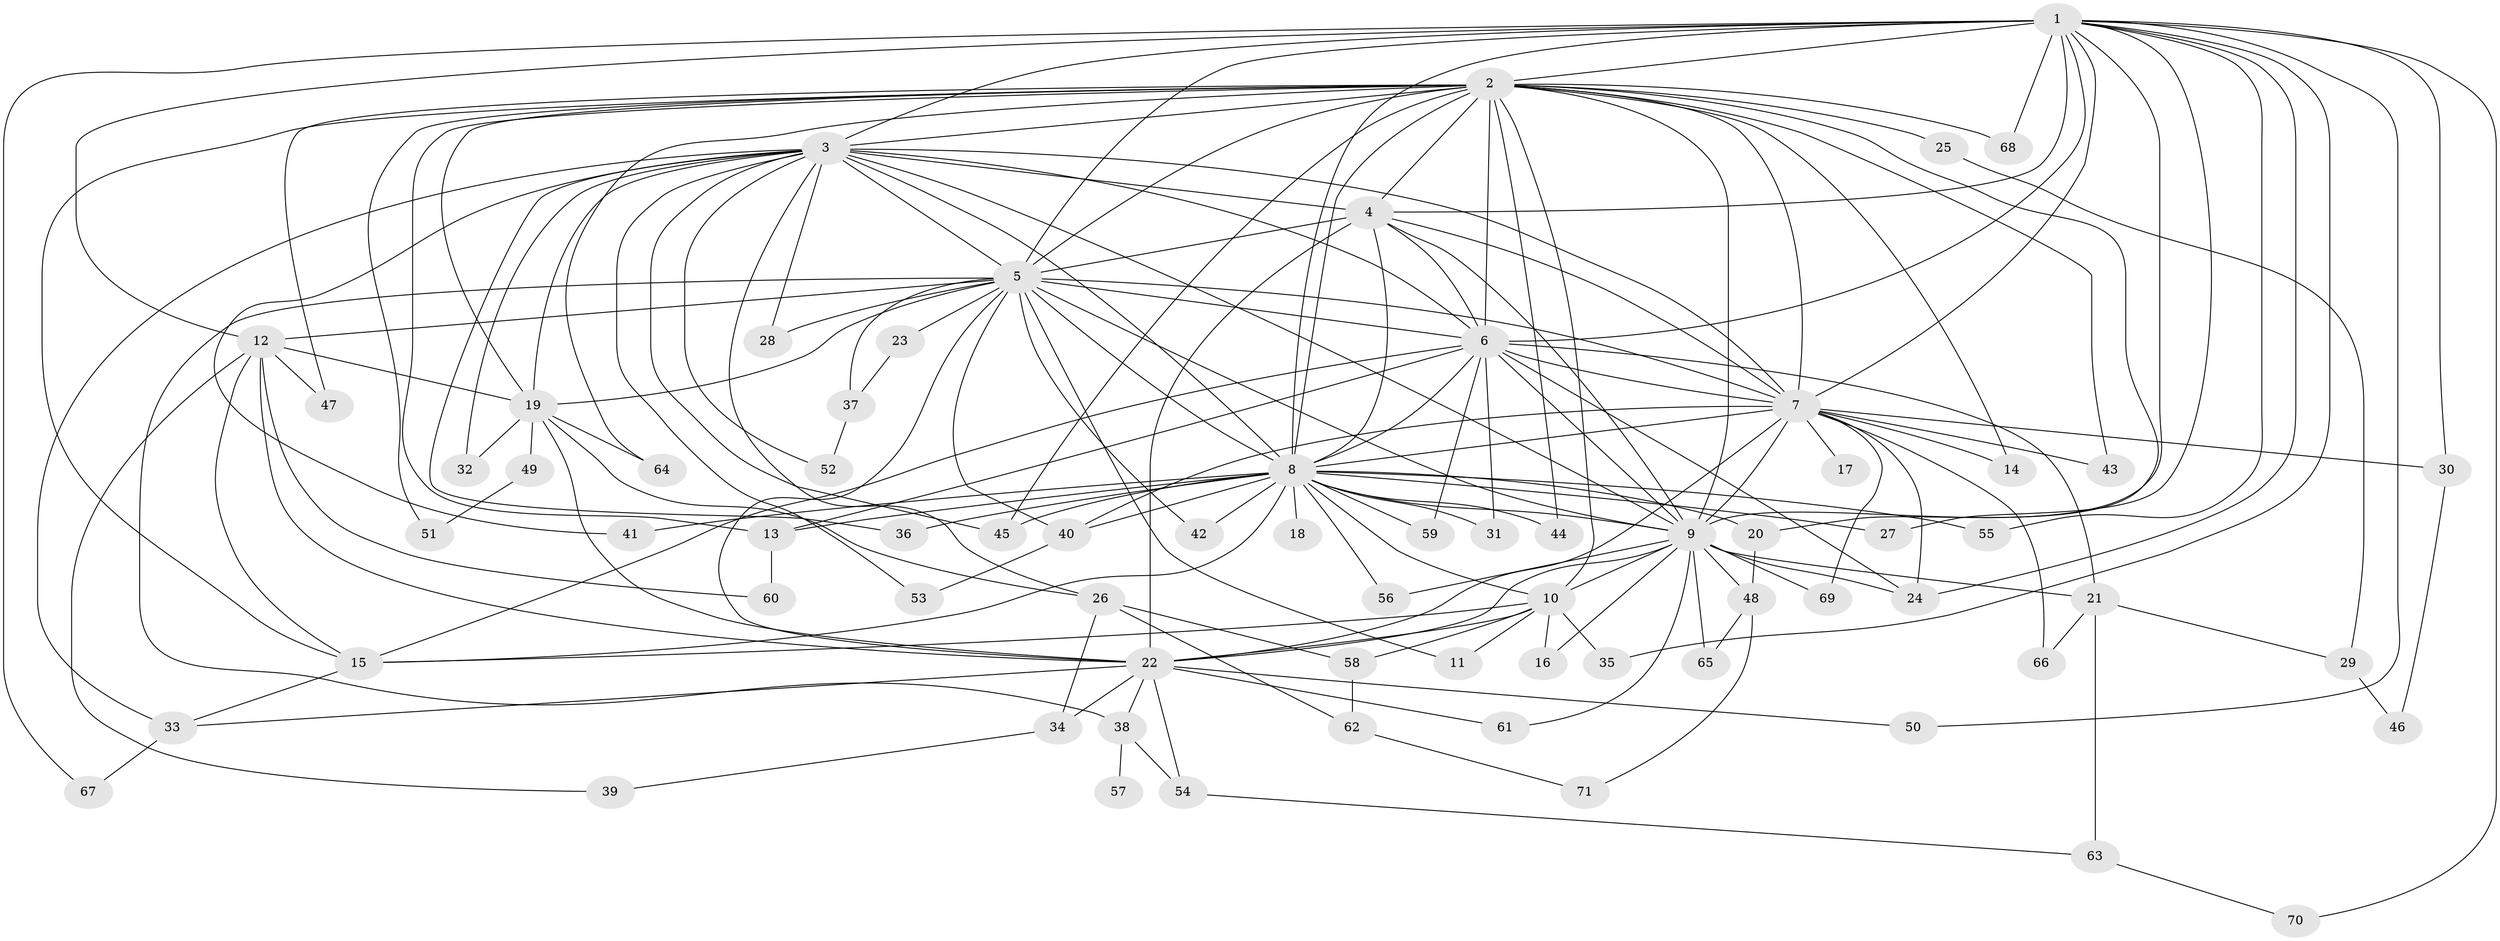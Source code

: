 // original degree distribution, {23: 0.017391304347826087, 22: 0.008695652173913044, 20: 0.017391304347826087, 21: 0.008695652173913044, 19: 0.017391304347826087, 14: 0.017391304347826087, 28: 0.008695652173913044, 3: 0.24347826086956523, 7: 0.02608695652173913, 2: 0.5217391304347826, 4: 0.05217391304347826, 6: 0.02608695652173913, 5: 0.034782608695652174}
// Generated by graph-tools (version 1.1) at 2025/49/03/04/25 22:49:34]
// undirected, 71 vertices, 171 edges
graph export_dot {
  node [color=gray90,style=filled];
  1;
  2;
  3;
  4;
  5;
  6;
  7;
  8;
  9;
  10;
  11;
  12;
  13;
  14;
  15;
  16;
  17;
  18;
  19;
  20;
  21;
  22;
  23;
  24;
  25;
  26;
  27;
  28;
  29;
  30;
  31;
  32;
  33;
  34;
  35;
  36;
  37;
  38;
  39;
  40;
  41;
  42;
  43;
  44;
  45;
  46;
  47;
  48;
  49;
  50;
  51;
  52;
  53;
  54;
  55;
  56;
  57;
  58;
  59;
  60;
  61;
  62;
  63;
  64;
  65;
  66;
  67;
  68;
  69;
  70;
  71;
  1 -- 2 [weight=3.0];
  1 -- 3 [weight=1.0];
  1 -- 4 [weight=2.0];
  1 -- 5 [weight=1.0];
  1 -- 6 [weight=1.0];
  1 -- 7 [weight=1.0];
  1 -- 8 [weight=2.0];
  1 -- 9 [weight=1.0];
  1 -- 12 [weight=1.0];
  1 -- 24 [weight=1.0];
  1 -- 27 [weight=1.0];
  1 -- 30 [weight=1.0];
  1 -- 35 [weight=1.0];
  1 -- 50 [weight=1.0];
  1 -- 55 [weight=1.0];
  1 -- 67 [weight=1.0];
  1 -- 68 [weight=1.0];
  1 -- 70 [weight=1.0];
  2 -- 3 [weight=3.0];
  2 -- 4 [weight=2.0];
  2 -- 5 [weight=2.0];
  2 -- 6 [weight=3.0];
  2 -- 7 [weight=2.0];
  2 -- 8 [weight=3.0];
  2 -- 9 [weight=3.0];
  2 -- 10 [weight=1.0];
  2 -- 13 [weight=2.0];
  2 -- 14 [weight=1.0];
  2 -- 15 [weight=1.0];
  2 -- 19 [weight=1.0];
  2 -- 20 [weight=1.0];
  2 -- 25 [weight=2.0];
  2 -- 43 [weight=1.0];
  2 -- 44 [weight=1.0];
  2 -- 45 [weight=1.0];
  2 -- 47 [weight=1.0];
  2 -- 51 [weight=1.0];
  2 -- 64 [weight=1.0];
  2 -- 68 [weight=1.0];
  3 -- 4 [weight=1.0];
  3 -- 5 [weight=1.0];
  3 -- 6 [weight=1.0];
  3 -- 7 [weight=1.0];
  3 -- 8 [weight=1.0];
  3 -- 9 [weight=1.0];
  3 -- 19 [weight=1.0];
  3 -- 26 [weight=1.0];
  3 -- 28 [weight=1.0];
  3 -- 32 [weight=1.0];
  3 -- 33 [weight=1.0];
  3 -- 36 [weight=1.0];
  3 -- 41 [weight=1.0];
  3 -- 45 [weight=1.0];
  3 -- 52 [weight=1.0];
  3 -- 53 [weight=1.0];
  4 -- 5 [weight=3.0];
  4 -- 6 [weight=2.0];
  4 -- 7 [weight=1.0];
  4 -- 8 [weight=1.0];
  4 -- 9 [weight=1.0];
  4 -- 22 [weight=9.0];
  5 -- 6 [weight=1.0];
  5 -- 7 [weight=1.0];
  5 -- 8 [weight=1.0];
  5 -- 9 [weight=2.0];
  5 -- 11 [weight=1.0];
  5 -- 12 [weight=1.0];
  5 -- 19 [weight=2.0];
  5 -- 22 [weight=2.0];
  5 -- 23 [weight=1.0];
  5 -- 28 [weight=1.0];
  5 -- 37 [weight=1.0];
  5 -- 38 [weight=2.0];
  5 -- 40 [weight=1.0];
  5 -- 42 [weight=1.0];
  6 -- 7 [weight=2.0];
  6 -- 8 [weight=3.0];
  6 -- 9 [weight=1.0];
  6 -- 13 [weight=1.0];
  6 -- 15 [weight=1.0];
  6 -- 21 [weight=1.0];
  6 -- 24 [weight=1.0];
  6 -- 31 [weight=1.0];
  6 -- 59 [weight=1.0];
  7 -- 8 [weight=1.0];
  7 -- 9 [weight=1.0];
  7 -- 14 [weight=1.0];
  7 -- 17 [weight=1.0];
  7 -- 22 [weight=1.0];
  7 -- 24 [weight=1.0];
  7 -- 30 [weight=1.0];
  7 -- 40 [weight=1.0];
  7 -- 43 [weight=1.0];
  7 -- 66 [weight=1.0];
  7 -- 69 [weight=1.0];
  8 -- 9 [weight=1.0];
  8 -- 10 [weight=1.0];
  8 -- 13 [weight=1.0];
  8 -- 15 [weight=1.0];
  8 -- 18 [weight=1.0];
  8 -- 20 [weight=1.0];
  8 -- 27 [weight=1.0];
  8 -- 31 [weight=1.0];
  8 -- 36 [weight=2.0];
  8 -- 40 [weight=1.0];
  8 -- 41 [weight=1.0];
  8 -- 42 [weight=1.0];
  8 -- 44 [weight=1.0];
  8 -- 45 [weight=1.0];
  8 -- 55 [weight=1.0];
  8 -- 56 [weight=1.0];
  8 -- 59 [weight=1.0];
  9 -- 10 [weight=1.0];
  9 -- 16 [weight=1.0];
  9 -- 21 [weight=1.0];
  9 -- 22 [weight=1.0];
  9 -- 24 [weight=1.0];
  9 -- 48 [weight=1.0];
  9 -- 56 [weight=1.0];
  9 -- 61 [weight=1.0];
  9 -- 65 [weight=1.0];
  9 -- 69 [weight=1.0];
  10 -- 11 [weight=1.0];
  10 -- 15 [weight=1.0];
  10 -- 16 [weight=1.0];
  10 -- 22 [weight=1.0];
  10 -- 35 [weight=1.0];
  10 -- 58 [weight=1.0];
  12 -- 15 [weight=1.0];
  12 -- 19 [weight=1.0];
  12 -- 22 [weight=1.0];
  12 -- 39 [weight=1.0];
  12 -- 47 [weight=1.0];
  12 -- 60 [weight=1.0];
  13 -- 60 [weight=1.0];
  15 -- 33 [weight=1.0];
  19 -- 22 [weight=1.0];
  19 -- 26 [weight=1.0];
  19 -- 32 [weight=1.0];
  19 -- 49 [weight=1.0];
  19 -- 64 [weight=1.0];
  20 -- 48 [weight=1.0];
  21 -- 29 [weight=1.0];
  21 -- 63 [weight=1.0];
  21 -- 66 [weight=1.0];
  22 -- 33 [weight=1.0];
  22 -- 34 [weight=1.0];
  22 -- 38 [weight=1.0];
  22 -- 50 [weight=1.0];
  22 -- 54 [weight=1.0];
  22 -- 61 [weight=1.0];
  23 -- 37 [weight=1.0];
  25 -- 29 [weight=1.0];
  26 -- 34 [weight=1.0];
  26 -- 58 [weight=1.0];
  26 -- 62 [weight=1.0];
  29 -- 46 [weight=1.0];
  30 -- 46 [weight=1.0];
  33 -- 67 [weight=1.0];
  34 -- 39 [weight=1.0];
  37 -- 52 [weight=1.0];
  38 -- 54 [weight=1.0];
  38 -- 57 [weight=1.0];
  40 -- 53 [weight=1.0];
  48 -- 65 [weight=1.0];
  48 -- 71 [weight=1.0];
  49 -- 51 [weight=1.0];
  54 -- 63 [weight=1.0];
  58 -- 62 [weight=1.0];
  62 -- 71 [weight=1.0];
  63 -- 70 [weight=1.0];
}
